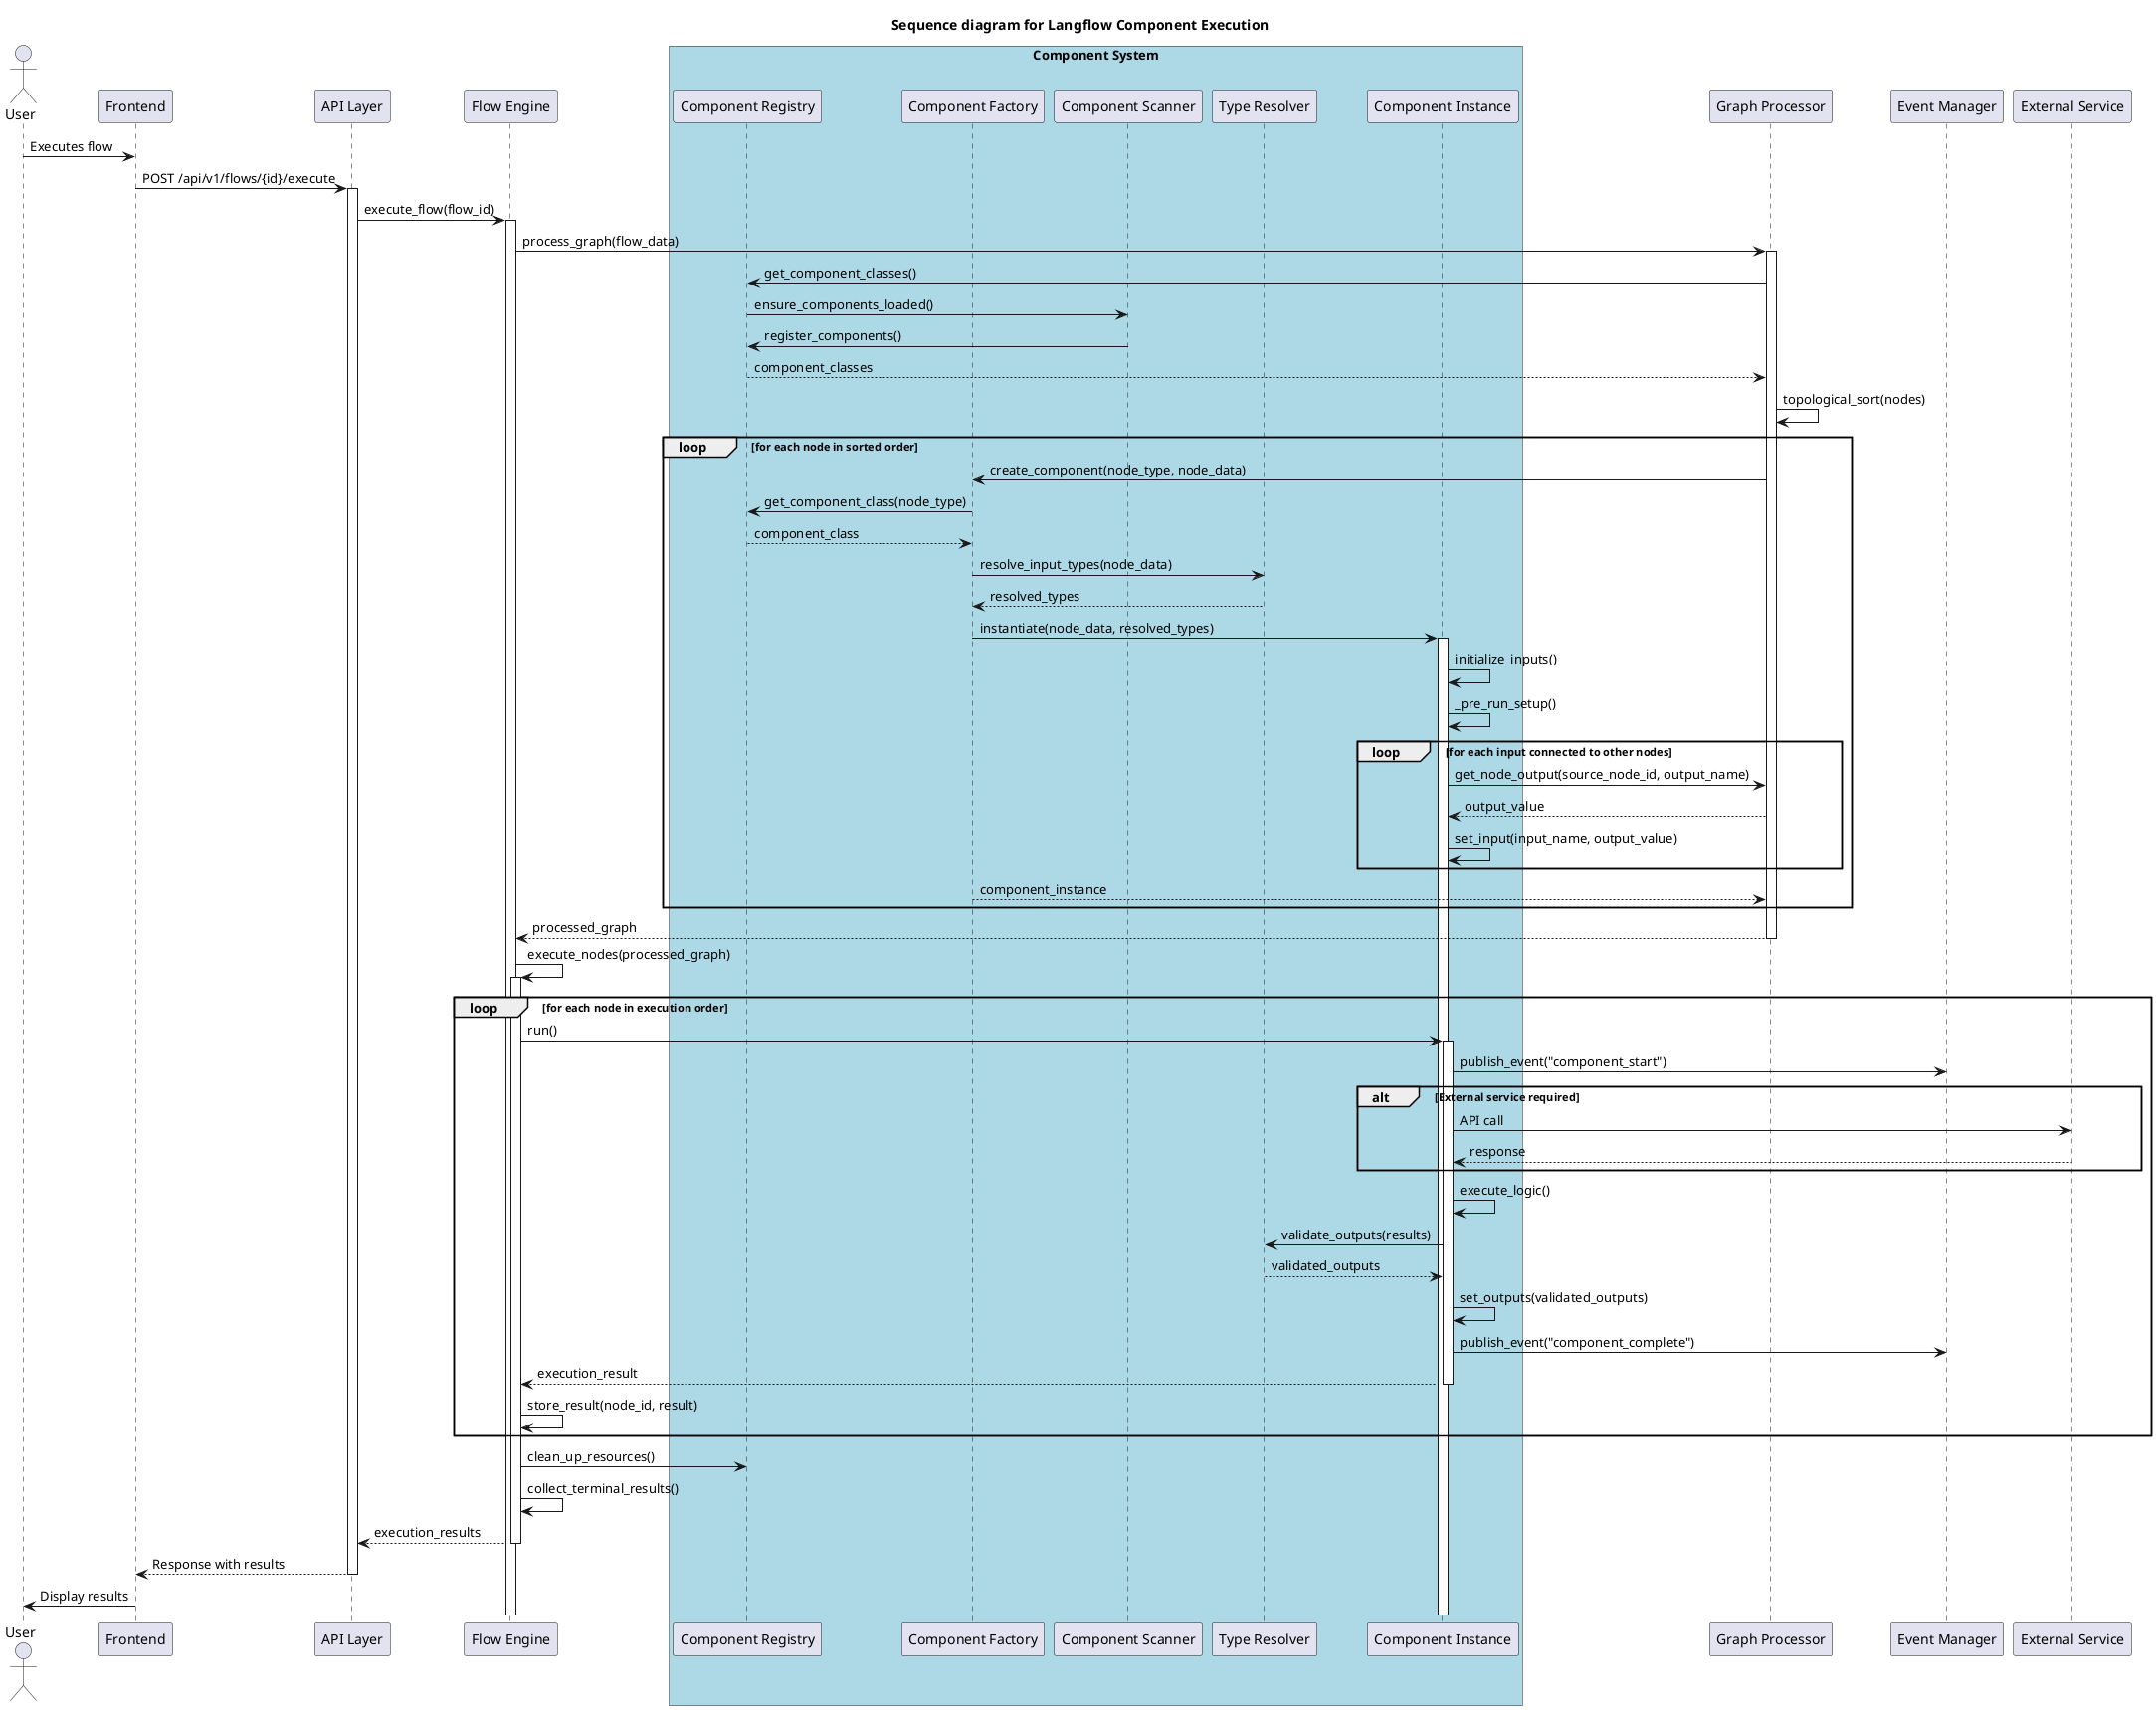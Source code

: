 @startuml Component_Execution_Sequence
title Sequence diagram for Langflow Component Execution

actor "User" as User
participant "Frontend" as Frontend
participant "API Layer" as API
participant "Flow Engine" as FlowEngine

' Highlight Component System by grouping its elements
box "Component System" #LightBlue
    participant "Component Registry" as Registry
    participant "Component Factory" as Factory
    participant "Component Scanner" as Scanner
    participant "Type Resolver" as TypeResolver
    participant "Component Instance" as Component
end box

participant "Graph Processor" as GraphProcessor
participant "Event Manager" as EventManager
participant "External Service" as ExternalService

User -> Frontend: Executes flow
Frontend -> API: POST /api/v1/flows/{id}/execute
activate API

API -> FlowEngine: execute_flow(flow_id)
activate FlowEngine

FlowEngine -> GraphProcessor: process_graph(flow_data)
activate GraphProcessor

' Component System initialization
GraphProcessor -> Registry: get_component_classes()
Registry -> Scanner: ensure_components_loaded()
Scanner -> Registry: register_components()
Registry --> GraphProcessor: component_classes

GraphProcessor -> GraphProcessor: topological_sort(nodes)

loop for each node in sorted order
    ' Component creation through Component System
    GraphProcessor -> Factory: create_component(node_type, node_data)
    Factory -> Registry: get_component_class(node_type)
    Registry --> Factory: component_class
    Factory -> TypeResolver: resolve_input_types(node_data)
    TypeResolver --> Factory: resolved_types
    
    Factory -> Component: instantiate(node_data, resolved_types)
    activate Component
    Component -> Component: initialize_inputs()
    Component -> Component: _pre_run_setup()
    
    loop for each input connected to other nodes
        Component -> GraphProcessor: get_node_output(source_node_id, output_name)
        GraphProcessor --> Component: output_value
        Component -> Component: set_input(input_name, output_value)
    end
    
    Factory --> GraphProcessor: component_instance
end

GraphProcessor --> FlowEngine: processed_graph
deactivate GraphProcessor

FlowEngine -> FlowEngine: execute_nodes(processed_graph)
activate FlowEngine

loop for each node in execution order
    ' Component execution
    FlowEngine -> Component: run()
    activate Component
    
    Component -> EventManager: publish_event("component_start")
    
    alt External service required
        Component -> ExternalService: API call
        ExternalService --> Component: response
    end
    
    Component -> Component: execute_logic()
    Component -> TypeResolver: validate_outputs(results)
    TypeResolver --> Component: validated_outputs
    Component -> Component: set_outputs(validated_outputs)
    Component -> EventManager: publish_event("component_complete")
    
    Component --> FlowEngine: execution_result
    deactivate Component
    
    FlowEngine -> FlowEngine: store_result(node_id, result)
end

FlowEngine -> Registry: clean_up_resources()
FlowEngine -> FlowEngine: collect_terminal_results()
FlowEngine --> API: execution_results
deactivate FlowEngine

API --> Frontend: Response with results
deactivate API

Frontend -> User: Display results

@enduml